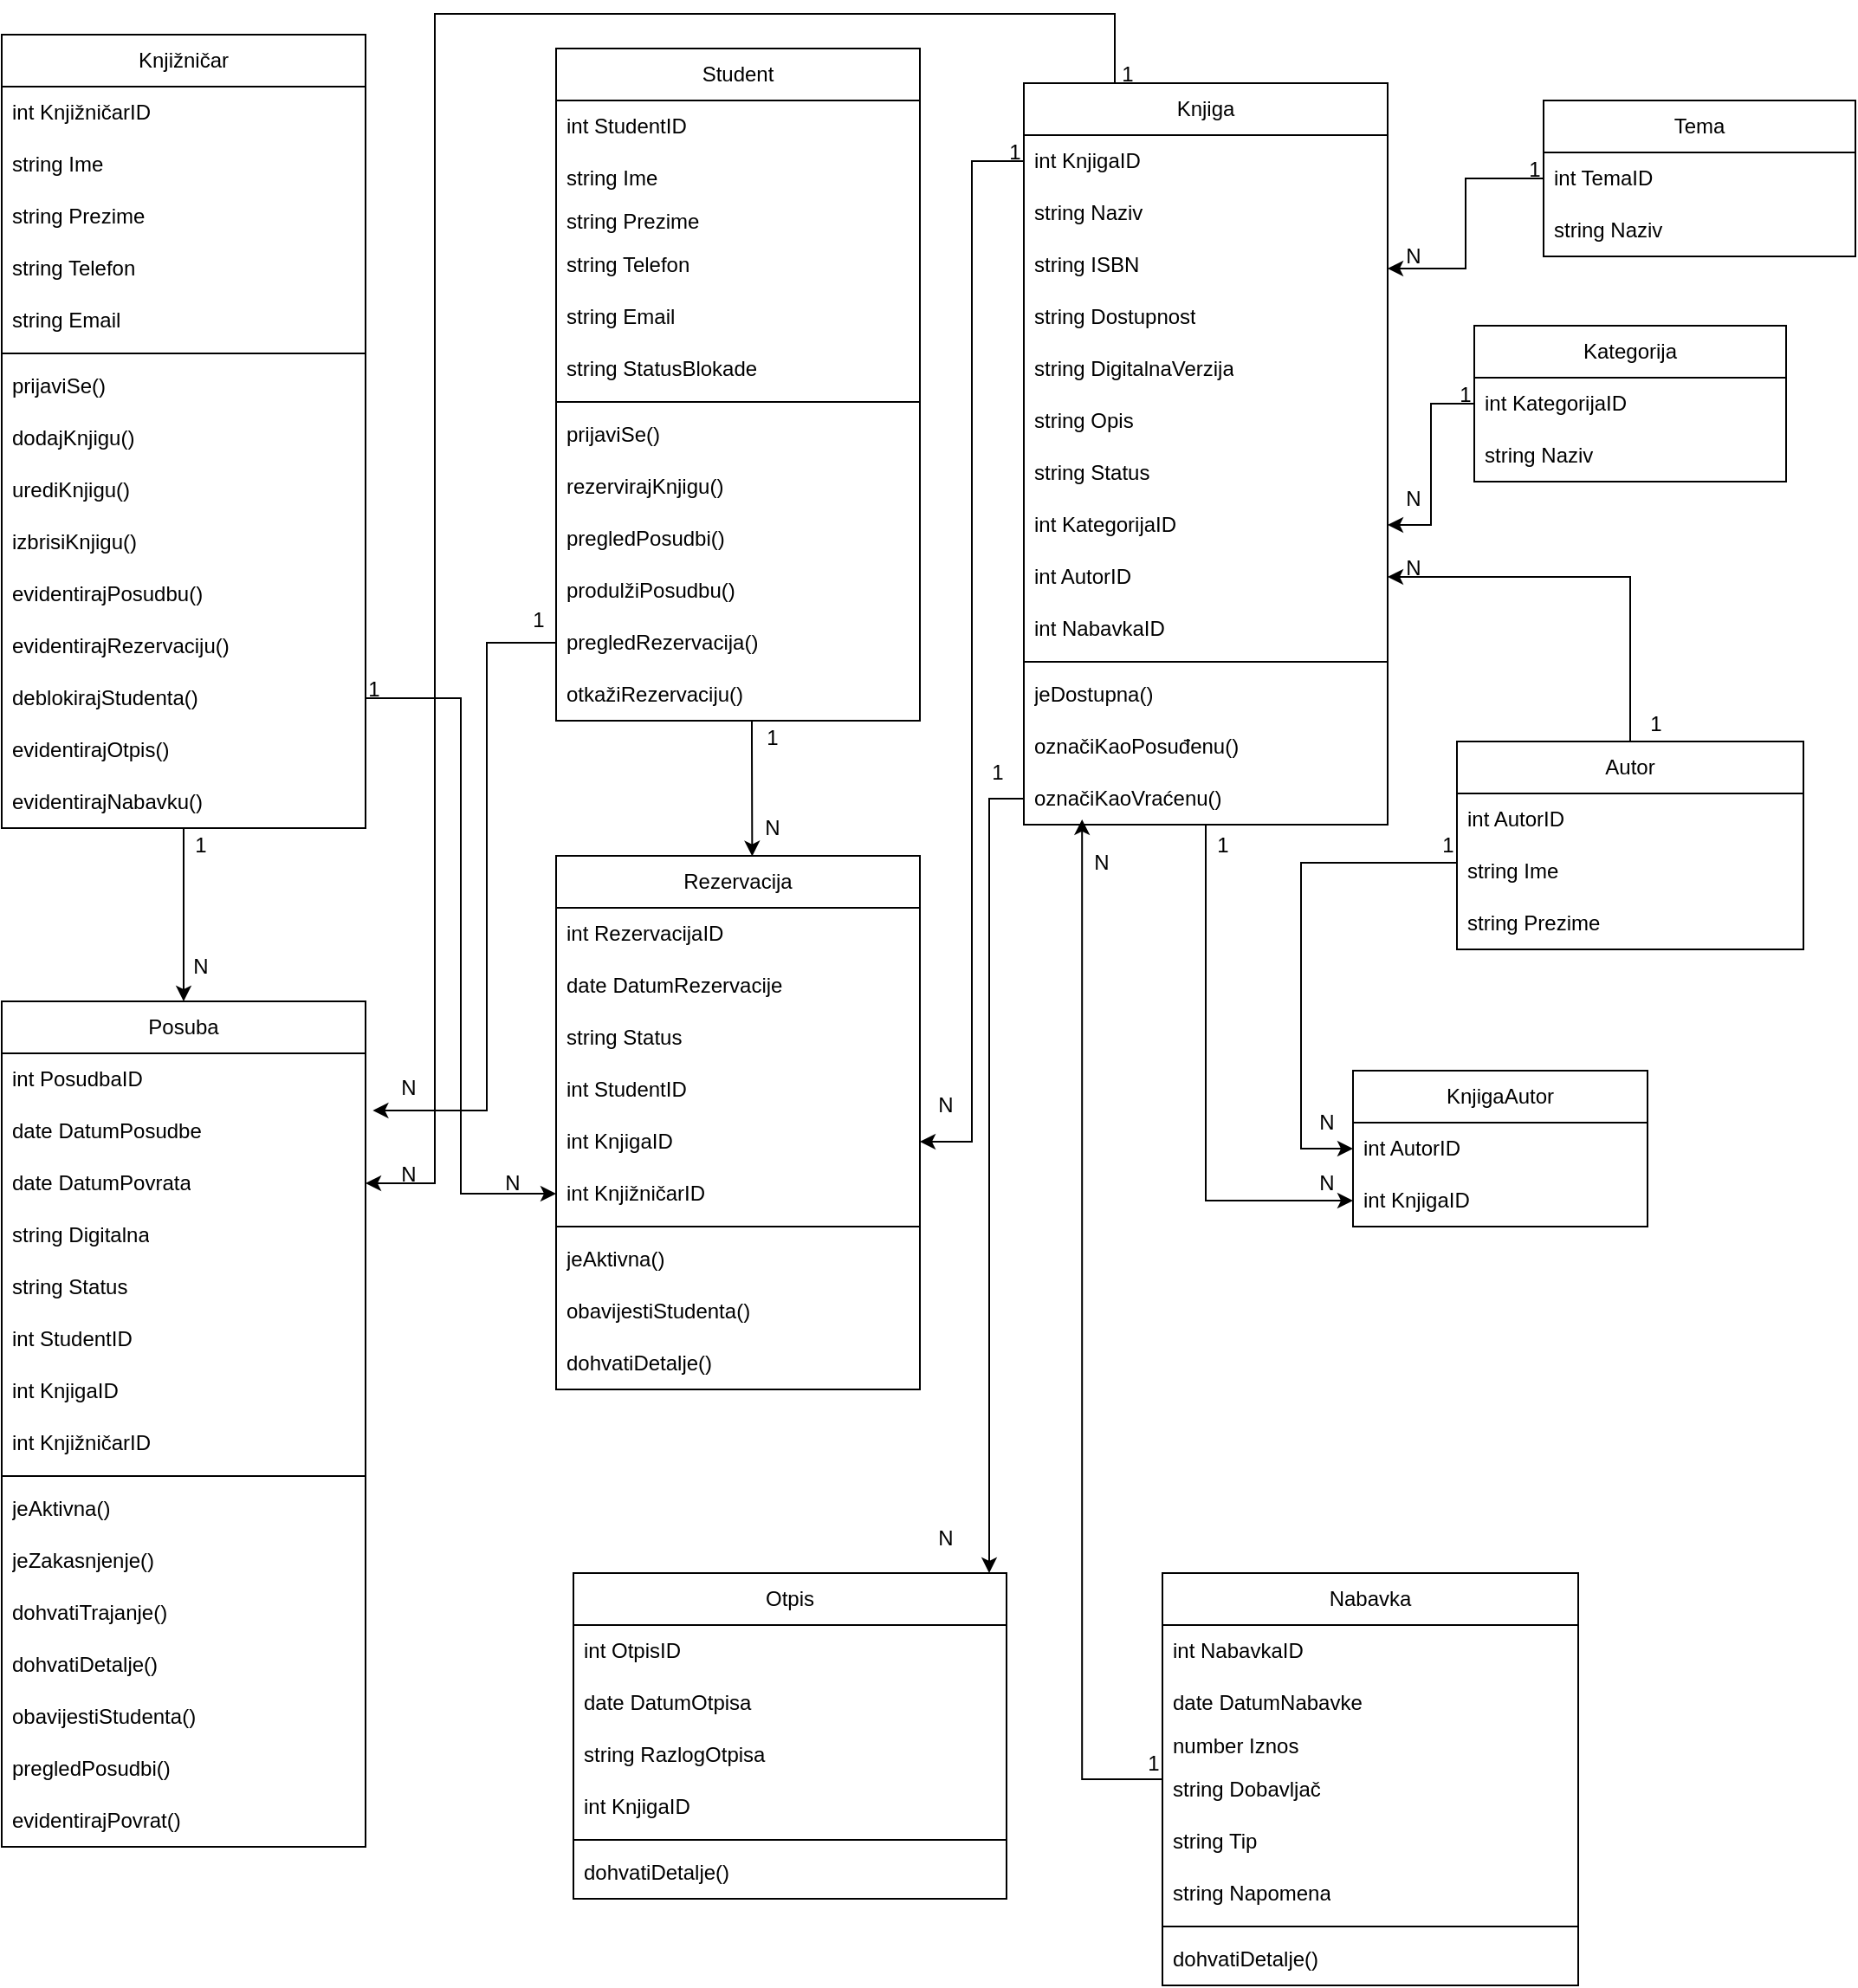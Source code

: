 <mxfile version="27.1.6">
  <diagram id="C5RBs43oDa-KdzZeNtuy" name="Page-1">
    <mxGraphModel dx="837" dy="1336" grid="1" gridSize="10" guides="1" tooltips="1" connect="1" arrows="1" fold="1" page="1" pageScale="1" pageWidth="1169" pageHeight="827" background="#ffffff" math="0" shadow="0">
      <root>
        <mxCell id="WIyWlLk6GJQsqaUBKTNV-0" />
        <mxCell id="WIyWlLk6GJQsqaUBKTNV-1" parent="WIyWlLk6GJQsqaUBKTNV-0" />
        <mxCell id="JrVqD8_4iXmEu2Tj7kiI-0" value="Student" style="swimlane;fontStyle=0;childLayout=stackLayout;horizontal=1;startSize=30;horizontalStack=0;resizeParent=1;resizeParentMax=0;resizeLast=0;collapsible=1;marginBottom=0;whiteSpace=wrap;html=1;" parent="WIyWlLk6GJQsqaUBKTNV-1" vertex="1">
          <mxGeometry x="400" y="10" width="210" height="388" as="geometry" />
        </mxCell>
        <mxCell id="JrVqD8_4iXmEu2Tj7kiI-1" value="int StudentID&amp;nbsp;" style="text;strokeColor=none;fillColor=none;align=left;verticalAlign=middle;spacingLeft=4;spacingRight=4;overflow=hidden;points=[[0,0.5],[1,0.5]];portConstraint=eastwest;rotatable=0;whiteSpace=wrap;html=1;" parent="JrVqD8_4iXmEu2Tj7kiI-0" vertex="1">
          <mxGeometry y="30" width="210" height="30" as="geometry" />
        </mxCell>
        <mxCell id="JrVqD8_4iXmEu2Tj7kiI-2" value="string Ime" style="text;strokeColor=none;fillColor=none;align=left;verticalAlign=middle;spacingLeft=4;spacingRight=4;overflow=hidden;points=[[0,0.5],[1,0.5]];portConstraint=eastwest;rotatable=0;whiteSpace=wrap;html=1;" parent="JrVqD8_4iXmEu2Tj7kiI-0" vertex="1">
          <mxGeometry y="60" width="210" height="30" as="geometry" />
        </mxCell>
        <mxCell id="JrVqD8_4iXmEu2Tj7kiI-3" value="string Prezime" style="text;strokeColor=none;fillColor=none;align=left;verticalAlign=middle;spacingLeft=4;spacingRight=4;overflow=hidden;points=[[0,0.5],[1,0.5]];portConstraint=eastwest;rotatable=0;whiteSpace=wrap;html=1;" parent="JrVqD8_4iXmEu2Tj7kiI-0" vertex="1">
          <mxGeometry y="90" width="210" height="20" as="geometry" />
        </mxCell>
        <mxCell id="9InwrJi6JerVY7e5sxzL-1" value="string Telefon" style="text;strokeColor=none;fillColor=none;align=left;verticalAlign=middle;spacingLeft=4;spacingRight=4;overflow=hidden;points=[[0,0.5],[1,0.5]];portConstraint=eastwest;rotatable=0;whiteSpace=wrap;html=1;" vertex="1" parent="JrVqD8_4iXmEu2Tj7kiI-0">
          <mxGeometry y="110" width="210" height="30" as="geometry" />
        </mxCell>
        <mxCell id="JrVqD8_4iXmEu2Tj7kiI-4" value="string Email&amp;nbsp;" style="text;strokeColor=none;fillColor=none;align=left;verticalAlign=middle;spacingLeft=4;spacingRight=4;overflow=hidden;points=[[0,0.5],[1,0.5]];portConstraint=eastwest;rotatable=0;whiteSpace=wrap;html=1;" parent="JrVqD8_4iXmEu2Tj7kiI-0" vertex="1">
          <mxGeometry y="140" width="210" height="30" as="geometry" />
        </mxCell>
        <mxCell id="JrVqD8_4iXmEu2Tj7kiI-6" value="string StatusBlokade" style="text;strokeColor=none;fillColor=none;align=left;verticalAlign=middle;spacingLeft=4;spacingRight=4;overflow=hidden;points=[[0,0.5],[1,0.5]];portConstraint=eastwest;rotatable=0;whiteSpace=wrap;html=1;" parent="JrVqD8_4iXmEu2Tj7kiI-0" vertex="1">
          <mxGeometry y="170" width="210" height="30" as="geometry" />
        </mxCell>
        <mxCell id="8LqMRh5Xvni50Mecn4Er-12" value="" style="line;strokeWidth=1;fillColor=none;align=left;verticalAlign=middle;spacingTop=-1;spacingLeft=3;spacingRight=3;rotatable=0;labelPosition=right;points=[];portConstraint=eastwest;strokeColor=inherit;" parent="JrVqD8_4iXmEu2Tj7kiI-0" vertex="1">
          <mxGeometry y="200" width="210" height="8" as="geometry" />
        </mxCell>
        <mxCell id="8LqMRh5Xvni50Mecn4Er-11" value="prijaviSe()" style="text;strokeColor=none;fillColor=none;align=left;verticalAlign=middle;spacingLeft=4;spacingRight=4;overflow=hidden;points=[[0,0.5],[1,0.5]];portConstraint=eastwest;rotatable=0;whiteSpace=wrap;html=1;" parent="JrVqD8_4iXmEu2Tj7kiI-0" vertex="1">
          <mxGeometry y="208" width="210" height="30" as="geometry" />
        </mxCell>
        <mxCell id="8LqMRh5Xvni50Mecn4Er-15" value="rezervirajKnjigu()" style="text;strokeColor=none;fillColor=none;align=left;verticalAlign=middle;spacingLeft=4;spacingRight=4;overflow=hidden;points=[[0,0.5],[1,0.5]];portConstraint=eastwest;rotatable=0;whiteSpace=wrap;html=1;" parent="JrVqD8_4iXmEu2Tj7kiI-0" vertex="1">
          <mxGeometry y="238" width="210" height="30" as="geometry" />
        </mxCell>
        <mxCell id="8LqMRh5Xvni50Mecn4Er-19" value="pregledPosudbi()" style="text;strokeColor=none;fillColor=none;align=left;verticalAlign=middle;spacingLeft=4;spacingRight=4;overflow=hidden;points=[[0,0.5],[1,0.5]];portConstraint=eastwest;rotatable=0;whiteSpace=wrap;html=1;" parent="JrVqD8_4iXmEu2Tj7kiI-0" vertex="1">
          <mxGeometry y="268" width="210" height="30" as="geometry" />
        </mxCell>
        <mxCell id="8LqMRh5Xvni50Mecn4Er-34" value="produlžiPosudbu()" style="text;strokeColor=none;fillColor=none;align=left;verticalAlign=middle;spacingLeft=4;spacingRight=4;overflow=hidden;points=[[0,0.5],[1,0.5]];portConstraint=eastwest;rotatable=0;whiteSpace=wrap;html=1;" parent="JrVqD8_4iXmEu2Tj7kiI-0" vertex="1">
          <mxGeometry y="298" width="210" height="30" as="geometry" />
        </mxCell>
        <mxCell id="8LqMRh5Xvni50Mecn4Er-20" value="pregledRezervacija()" style="text;strokeColor=none;fillColor=none;align=left;verticalAlign=middle;spacingLeft=4;spacingRight=4;overflow=hidden;points=[[0,0.5],[1,0.5]];portConstraint=eastwest;rotatable=0;whiteSpace=wrap;html=1;" parent="JrVqD8_4iXmEu2Tj7kiI-0" vertex="1">
          <mxGeometry y="328" width="210" height="30" as="geometry" />
        </mxCell>
        <mxCell id="8LqMRh5Xvni50Mecn4Er-16" value="otkažiRezervaciju()" style="text;strokeColor=none;fillColor=none;align=left;verticalAlign=middle;spacingLeft=4;spacingRight=4;overflow=hidden;points=[[0,0.5],[1,0.5]];portConstraint=eastwest;rotatable=0;whiteSpace=wrap;html=1;" parent="JrVqD8_4iXmEu2Tj7kiI-0" vertex="1">
          <mxGeometry y="358" width="210" height="30" as="geometry" />
        </mxCell>
        <mxCell id="JrVqD8_4iXmEu2Tj7kiI-7" value="Knjižničar" style="swimlane;fontStyle=0;childLayout=stackLayout;horizontal=1;startSize=30;horizontalStack=0;resizeParent=1;resizeParentMax=0;resizeLast=0;collapsible=1;marginBottom=0;whiteSpace=wrap;html=1;" parent="WIyWlLk6GJQsqaUBKTNV-1" vertex="1">
          <mxGeometry x="80" y="2" width="210" height="458" as="geometry" />
        </mxCell>
        <mxCell id="JrVqD8_4iXmEu2Tj7kiI-8" value="int KnjižničarID&amp;nbsp;" style="text;strokeColor=none;fillColor=none;align=left;verticalAlign=middle;spacingLeft=4;spacingRight=4;overflow=hidden;points=[[0,0.5],[1,0.5]];portConstraint=eastwest;rotatable=0;whiteSpace=wrap;html=1;" parent="JrVqD8_4iXmEu2Tj7kiI-7" vertex="1">
          <mxGeometry y="30" width="210" height="30" as="geometry" />
        </mxCell>
        <mxCell id="JrVqD8_4iXmEu2Tj7kiI-9" value="string Ime" style="text;strokeColor=none;fillColor=none;align=left;verticalAlign=middle;spacingLeft=4;spacingRight=4;overflow=hidden;points=[[0,0.5],[1,0.5]];portConstraint=eastwest;rotatable=0;whiteSpace=wrap;html=1;" parent="JrVqD8_4iXmEu2Tj7kiI-7" vertex="1">
          <mxGeometry y="60" width="210" height="30" as="geometry" />
        </mxCell>
        <mxCell id="JrVqD8_4iXmEu2Tj7kiI-10" value="string Prezime" style="text;strokeColor=none;fillColor=none;align=left;verticalAlign=middle;spacingLeft=4;spacingRight=4;overflow=hidden;points=[[0,0.5],[1,0.5]];portConstraint=eastwest;rotatable=0;whiteSpace=wrap;html=1;" parent="JrVqD8_4iXmEu2Tj7kiI-7" vertex="1">
          <mxGeometry y="90" width="210" height="30" as="geometry" />
        </mxCell>
        <mxCell id="9InwrJi6JerVY7e5sxzL-0" value="string Telefon" style="text;strokeColor=none;fillColor=none;align=left;verticalAlign=middle;spacingLeft=4;spacingRight=4;overflow=hidden;points=[[0,0.5],[1,0.5]];portConstraint=eastwest;rotatable=0;whiteSpace=wrap;html=1;" vertex="1" parent="JrVqD8_4iXmEu2Tj7kiI-7">
          <mxGeometry y="120" width="210" height="30" as="geometry" />
        </mxCell>
        <mxCell id="JrVqD8_4iXmEu2Tj7kiI-12" value="string Email&amp;nbsp;" style="text;strokeColor=none;fillColor=none;align=left;verticalAlign=middle;spacingLeft=4;spacingRight=4;overflow=hidden;points=[[0,0.5],[1,0.5]];portConstraint=eastwest;rotatable=0;whiteSpace=wrap;html=1;" parent="JrVqD8_4iXmEu2Tj7kiI-7" vertex="1">
          <mxGeometry y="150" width="210" height="30" as="geometry" />
        </mxCell>
        <mxCell id="8LqMRh5Xvni50Mecn4Er-2" value="" style="line;strokeWidth=1;fillColor=none;align=left;verticalAlign=middle;spacingTop=-1;spacingLeft=3;spacingRight=3;rotatable=0;labelPosition=right;points=[];portConstraint=eastwest;strokeColor=inherit;" parent="JrVqD8_4iXmEu2Tj7kiI-7" vertex="1">
          <mxGeometry y="180" width="210" height="8" as="geometry" />
        </mxCell>
        <mxCell id="8LqMRh5Xvni50Mecn4Er-14" value="prijaviSe()" style="text;strokeColor=none;fillColor=none;align=left;verticalAlign=middle;spacingLeft=4;spacingRight=4;overflow=hidden;points=[[0,0.5],[1,0.5]];portConstraint=eastwest;rotatable=0;whiteSpace=wrap;html=1;" parent="JrVqD8_4iXmEu2Tj7kiI-7" vertex="1">
          <mxGeometry y="188" width="210" height="30" as="geometry" />
        </mxCell>
        <mxCell id="8LqMRh5Xvni50Mecn4Er-1" value="&lt;div&gt;dodajKnjigu()&lt;/div&gt;" style="text;strokeColor=none;fillColor=none;align=left;verticalAlign=middle;spacingLeft=4;spacingRight=4;overflow=hidden;points=[[0,0.5],[1,0.5]];portConstraint=eastwest;rotatable=0;whiteSpace=wrap;html=1;" parent="JrVqD8_4iXmEu2Tj7kiI-7" vertex="1">
          <mxGeometry y="218" width="210" height="30" as="geometry" />
        </mxCell>
        <mxCell id="8LqMRh5Xvni50Mecn4Er-4" value="urediKnjigu()" style="text;strokeColor=none;fillColor=none;align=left;verticalAlign=middle;spacingLeft=4;spacingRight=4;overflow=hidden;points=[[0,0.5],[1,0.5]];portConstraint=eastwest;rotatable=0;whiteSpace=wrap;html=1;" parent="JrVqD8_4iXmEu2Tj7kiI-7" vertex="1">
          <mxGeometry y="248" width="210" height="30" as="geometry" />
        </mxCell>
        <mxCell id="8LqMRh5Xvni50Mecn4Er-3" value="izbrisiKnjigu()" style="text;strokeColor=none;fillColor=none;align=left;verticalAlign=middle;spacingLeft=4;spacingRight=4;overflow=hidden;points=[[0,0.5],[1,0.5]];portConstraint=eastwest;rotatable=0;whiteSpace=wrap;html=1;" parent="JrVqD8_4iXmEu2Tj7kiI-7" vertex="1">
          <mxGeometry y="278" width="210" height="30" as="geometry" />
        </mxCell>
        <mxCell id="8LqMRh5Xvni50Mecn4Er-7" value="evidentirajPosudbu()" style="text;strokeColor=none;fillColor=none;align=left;verticalAlign=middle;spacingLeft=4;spacingRight=4;overflow=hidden;points=[[0,0.5],[1,0.5]];portConstraint=eastwest;rotatable=0;whiteSpace=wrap;html=1;" parent="JrVqD8_4iXmEu2Tj7kiI-7" vertex="1">
          <mxGeometry y="308" width="210" height="30" as="geometry" />
        </mxCell>
        <mxCell id="8LqMRh5Xvni50Mecn4Er-13" value="evidentirajRezervaciju()" style="text;strokeColor=none;fillColor=none;align=left;verticalAlign=middle;spacingLeft=4;spacingRight=4;overflow=hidden;points=[[0,0.5],[1,0.5]];portConstraint=eastwest;rotatable=0;whiteSpace=wrap;html=1;" parent="JrVqD8_4iXmEu2Tj7kiI-7" vertex="1">
          <mxGeometry y="338" width="210" height="30" as="geometry" />
        </mxCell>
        <mxCell id="8LqMRh5Xvni50Mecn4Er-9" value="deblokirajStudenta()" style="text;strokeColor=none;fillColor=none;align=left;verticalAlign=middle;spacingLeft=4;spacingRight=4;overflow=hidden;points=[[0,0.5],[1,0.5]];portConstraint=eastwest;rotatable=0;whiteSpace=wrap;html=1;" parent="JrVqD8_4iXmEu2Tj7kiI-7" vertex="1">
          <mxGeometry y="368" width="210" height="30" as="geometry" />
        </mxCell>
        <mxCell id="8LqMRh5Xvni50Mecn4Er-43" value="evidentirajOtpis()" style="text;strokeColor=none;fillColor=none;align=left;verticalAlign=middle;spacingLeft=4;spacingRight=4;overflow=hidden;points=[[0,0.5],[1,0.5]];portConstraint=eastwest;rotatable=0;whiteSpace=wrap;html=1;" parent="JrVqD8_4iXmEu2Tj7kiI-7" vertex="1">
          <mxGeometry y="398" width="210" height="30" as="geometry" />
        </mxCell>
        <mxCell id="8LqMRh5Xvni50Mecn4Er-10" value="evidentirajNabavku()" style="text;strokeColor=none;fillColor=none;align=left;verticalAlign=middle;spacingLeft=4;spacingRight=4;overflow=hidden;points=[[0,0.5],[1,0.5]];portConstraint=eastwest;rotatable=0;whiteSpace=wrap;html=1;" parent="JrVqD8_4iXmEu2Tj7kiI-7" vertex="1">
          <mxGeometry y="428" width="210" height="30" as="geometry" />
        </mxCell>
        <mxCell id="JrVqD8_4iXmEu2Tj7kiI-61" style="edgeStyle=orthogonalEdgeStyle;rounded=0;orthogonalLoop=1;jettySize=auto;html=1;entryX=0;entryY=0.5;entryDx=0;entryDy=0;" parent="WIyWlLk6GJQsqaUBKTNV-1" source="JrVqD8_4iXmEu2Tj7kiI-14" target="JrVqD8_4iXmEu2Tj7kiI-59" edge="1">
          <mxGeometry relative="1" as="geometry" />
        </mxCell>
        <mxCell id="8LqMRh5Xvni50Mecn4Er-61" style="edgeStyle=orthogonalEdgeStyle;rounded=0;orthogonalLoop=1;jettySize=auto;html=1;exitX=0.25;exitY=0;exitDx=0;exitDy=0;entryX=1;entryY=0.5;entryDx=0;entryDy=0;" parent="WIyWlLk6GJQsqaUBKTNV-1" source="JrVqD8_4iXmEu2Tj7kiI-14" target="JrVqD8_4iXmEu2Tj7kiI-28" edge="1">
          <mxGeometry relative="1" as="geometry">
            <Array as="points">
              <mxPoint x="723" y="-10" />
              <mxPoint x="330" y="-10" />
              <mxPoint x="330" y="665" />
            </Array>
          </mxGeometry>
        </mxCell>
        <mxCell id="JrVqD8_4iXmEu2Tj7kiI-14" value="Knjiga" style="swimlane;fontStyle=0;childLayout=stackLayout;horizontal=1;startSize=30;horizontalStack=0;resizeParent=1;resizeParentMax=0;resizeLast=0;collapsible=1;marginBottom=0;whiteSpace=wrap;html=1;" parent="WIyWlLk6GJQsqaUBKTNV-1" vertex="1">
          <mxGeometry x="670" y="30" width="210" height="428" as="geometry" />
        </mxCell>
        <mxCell id="JrVqD8_4iXmEu2Tj7kiI-15" value="int KnjigaID" style="text;strokeColor=none;fillColor=none;align=left;verticalAlign=middle;spacingLeft=4;spacingRight=4;overflow=hidden;points=[[0,0.5],[1,0.5]];portConstraint=eastwest;rotatable=0;whiteSpace=wrap;html=1;" parent="JrVqD8_4iXmEu2Tj7kiI-14" vertex="1">
          <mxGeometry y="30" width="210" height="30" as="geometry" />
        </mxCell>
        <mxCell id="JrVqD8_4iXmEu2Tj7kiI-16" value="string Naziv" style="text;strokeColor=none;fillColor=none;align=left;verticalAlign=middle;spacingLeft=4;spacingRight=4;overflow=hidden;points=[[0,0.5],[1,0.5]];portConstraint=eastwest;rotatable=0;whiteSpace=wrap;html=1;" parent="JrVqD8_4iXmEu2Tj7kiI-14" vertex="1">
          <mxGeometry y="60" width="210" height="30" as="geometry" />
        </mxCell>
        <mxCell id="JrVqD8_4iXmEu2Tj7kiI-17" value="string ISBN" style="text;strokeColor=none;fillColor=none;align=left;verticalAlign=middle;spacingLeft=4;spacingRight=4;overflow=hidden;points=[[0,0.5],[1,0.5]];portConstraint=eastwest;rotatable=0;whiteSpace=wrap;html=1;" parent="JrVqD8_4iXmEu2Tj7kiI-14" vertex="1">
          <mxGeometry y="90" width="210" height="30" as="geometry" />
        </mxCell>
        <mxCell id="JrVqD8_4iXmEu2Tj7kiI-11" value="string Dostupnost" style="text;strokeColor=none;fillColor=none;align=left;verticalAlign=middle;spacingLeft=4;spacingRight=4;overflow=hidden;points=[[0,0.5],[1,0.5]];portConstraint=eastwest;rotatable=0;whiteSpace=wrap;html=1;" parent="JrVqD8_4iXmEu2Tj7kiI-14" vertex="1">
          <mxGeometry y="120" width="210" height="30" as="geometry" />
        </mxCell>
        <mxCell id="JrVqD8_4iXmEu2Tj7kiI-18" value="string DigitalnaVerzija" style="text;strokeColor=none;fillColor=none;align=left;verticalAlign=middle;spacingLeft=4;spacingRight=4;overflow=hidden;points=[[0,0.5],[1,0.5]];portConstraint=eastwest;rotatable=0;whiteSpace=wrap;html=1;" parent="JrVqD8_4iXmEu2Tj7kiI-14" vertex="1">
          <mxGeometry y="150" width="210" height="30" as="geometry" />
        </mxCell>
        <mxCell id="JrVqD8_4iXmEu2Tj7kiI-45" value="string Opis" style="text;strokeColor=none;fillColor=none;align=left;verticalAlign=middle;spacingLeft=4;spacingRight=4;overflow=hidden;points=[[0,0.5],[1,0.5]];portConstraint=eastwest;rotatable=0;whiteSpace=wrap;html=1;" parent="JrVqD8_4iXmEu2Tj7kiI-14" vertex="1">
          <mxGeometry y="180" width="210" height="30" as="geometry" />
        </mxCell>
        <mxCell id="JrVqD8_4iXmEu2Tj7kiI-20" value="string Status" style="text;strokeColor=none;fillColor=none;align=left;verticalAlign=middle;spacingLeft=4;spacingRight=4;overflow=hidden;points=[[0,0.5],[1,0.5]];portConstraint=eastwest;rotatable=0;whiteSpace=wrap;html=1;" parent="JrVqD8_4iXmEu2Tj7kiI-14" vertex="1">
          <mxGeometry y="210" width="210" height="30" as="geometry" />
        </mxCell>
        <mxCell id="JrVqD8_4iXmEu2Tj7kiI-29" value="int KategorijaID" style="text;strokeColor=none;fillColor=none;align=left;verticalAlign=middle;spacingLeft=4;spacingRight=4;overflow=hidden;points=[[0,0.5],[1,0.5]];portConstraint=eastwest;rotatable=0;whiteSpace=wrap;html=1;" parent="JrVqD8_4iXmEu2Tj7kiI-14" vertex="1">
          <mxGeometry y="240" width="210" height="30" as="geometry" />
        </mxCell>
        <mxCell id="JrVqD8_4iXmEu2Tj7kiI-44" value="int AutorID&amp;nbsp;" style="text;strokeColor=none;fillColor=none;align=left;verticalAlign=middle;spacingLeft=4;spacingRight=4;overflow=hidden;points=[[0,0.5],[1,0.5]];portConstraint=eastwest;rotatable=0;whiteSpace=wrap;html=1;" parent="JrVqD8_4iXmEu2Tj7kiI-14" vertex="1">
          <mxGeometry y="270" width="210" height="30" as="geometry" />
        </mxCell>
        <mxCell id="JrVqD8_4iXmEu2Tj7kiI-108" value="int NabavkaID" style="text;strokeColor=none;fillColor=none;align=left;verticalAlign=middle;spacingLeft=4;spacingRight=4;overflow=hidden;points=[[0,0.5],[1,0.5]];portConstraint=eastwest;rotatable=0;whiteSpace=wrap;html=1;" parent="JrVqD8_4iXmEu2Tj7kiI-14" vertex="1">
          <mxGeometry y="300" width="210" height="30" as="geometry" />
        </mxCell>
        <mxCell id="8LqMRh5Xvni50Mecn4Er-21" value="" style="line;strokeWidth=1;fillColor=none;align=left;verticalAlign=middle;spacingTop=-1;spacingLeft=3;spacingRight=3;rotatable=0;labelPosition=right;points=[];portConstraint=eastwest;strokeColor=inherit;" parent="JrVqD8_4iXmEu2Tj7kiI-14" vertex="1">
          <mxGeometry y="330" width="210" height="8" as="geometry" />
        </mxCell>
        <mxCell id="8LqMRh5Xvni50Mecn4Er-22" value="jeDostupna()" style="text;strokeColor=none;fillColor=none;align=left;verticalAlign=middle;spacingLeft=4;spacingRight=4;overflow=hidden;points=[[0,0.5],[1,0.5]];portConstraint=eastwest;rotatable=0;whiteSpace=wrap;html=1;" parent="JrVqD8_4iXmEu2Tj7kiI-14" vertex="1">
          <mxGeometry y="338" width="210" height="30" as="geometry" />
        </mxCell>
        <mxCell id="8LqMRh5Xvni50Mecn4Er-23" value="označiKaoPosuđenu()" style="text;strokeColor=none;fillColor=none;align=left;verticalAlign=middle;spacingLeft=4;spacingRight=4;overflow=hidden;points=[[0,0.5],[1,0.5]];portConstraint=eastwest;rotatable=0;whiteSpace=wrap;html=1;" parent="JrVqD8_4iXmEu2Tj7kiI-14" vertex="1">
          <mxGeometry y="368" width="210" height="30" as="geometry" />
        </mxCell>
        <mxCell id="8LqMRh5Xvni50Mecn4Er-24" value="označiKaoVraćenu()" style="text;strokeColor=none;fillColor=none;align=left;verticalAlign=middle;spacingLeft=4;spacingRight=4;overflow=hidden;points=[[0,0.5],[1,0.5]];portConstraint=eastwest;rotatable=0;whiteSpace=wrap;html=1;" parent="JrVqD8_4iXmEu2Tj7kiI-14" vertex="1">
          <mxGeometry y="398" width="210" height="30" as="geometry" />
        </mxCell>
        <mxCell id="JrVqD8_4iXmEu2Tj7kiI-21" value="Kategorija" style="swimlane;fontStyle=0;childLayout=stackLayout;horizontal=1;startSize=30;horizontalStack=0;resizeParent=1;resizeParentMax=0;resizeLast=0;collapsible=1;marginBottom=0;whiteSpace=wrap;html=1;" parent="WIyWlLk6GJQsqaUBKTNV-1" vertex="1">
          <mxGeometry x="930" y="170" width="180" height="90" as="geometry" />
        </mxCell>
        <mxCell id="JrVqD8_4iXmEu2Tj7kiI-22" value="int KategorijaID" style="text;strokeColor=none;fillColor=none;align=left;verticalAlign=middle;spacingLeft=4;spacingRight=4;overflow=hidden;points=[[0,0.5],[1,0.5]];portConstraint=eastwest;rotatable=0;whiteSpace=wrap;html=1;" parent="JrVqD8_4iXmEu2Tj7kiI-21" vertex="1">
          <mxGeometry y="30" width="180" height="30" as="geometry" />
        </mxCell>
        <mxCell id="JrVqD8_4iXmEu2Tj7kiI-23" value="string Naziv" style="text;strokeColor=none;fillColor=none;align=left;verticalAlign=middle;spacingLeft=4;spacingRight=4;overflow=hidden;points=[[0,0.5],[1,0.5]];portConstraint=eastwest;rotatable=0;whiteSpace=wrap;html=1;" parent="JrVqD8_4iXmEu2Tj7kiI-21" vertex="1">
          <mxGeometry y="60" width="180" height="30" as="geometry" />
        </mxCell>
        <mxCell id="JrVqD8_4iXmEu2Tj7kiI-25" value="Posuba" style="swimlane;fontStyle=0;childLayout=stackLayout;horizontal=1;startSize=30;horizontalStack=0;resizeParent=1;resizeParentMax=0;resizeLast=0;collapsible=1;marginBottom=0;whiteSpace=wrap;html=1;" parent="WIyWlLk6GJQsqaUBKTNV-1" vertex="1">
          <mxGeometry x="80" y="560" width="210" height="488" as="geometry" />
        </mxCell>
        <mxCell id="JrVqD8_4iXmEu2Tj7kiI-26" value="int PosudbaID" style="text;strokeColor=none;fillColor=none;align=left;verticalAlign=middle;spacingLeft=4;spacingRight=4;overflow=hidden;points=[[0,0.5],[1,0.5]];portConstraint=eastwest;rotatable=0;whiteSpace=wrap;html=1;" parent="JrVqD8_4iXmEu2Tj7kiI-25" vertex="1">
          <mxGeometry y="30" width="210" height="30" as="geometry" />
        </mxCell>
        <mxCell id="JrVqD8_4iXmEu2Tj7kiI-27" value="date DatumPosudbe" style="text;strokeColor=none;fillColor=none;align=left;verticalAlign=middle;spacingLeft=4;spacingRight=4;overflow=hidden;points=[[0,0.5],[1,0.5]];portConstraint=eastwest;rotatable=0;whiteSpace=wrap;html=1;" parent="JrVqD8_4iXmEu2Tj7kiI-25" vertex="1">
          <mxGeometry y="60" width="210" height="30" as="geometry" />
        </mxCell>
        <mxCell id="JrVqD8_4iXmEu2Tj7kiI-28" value="date DatumPovrata" style="text;strokeColor=none;fillColor=none;align=left;verticalAlign=middle;spacingLeft=4;spacingRight=4;overflow=hidden;points=[[0,0.5],[1,0.5]];portConstraint=eastwest;rotatable=0;whiteSpace=wrap;html=1;" parent="JrVqD8_4iXmEu2Tj7kiI-25" vertex="1">
          <mxGeometry y="90" width="210" height="30" as="geometry" />
        </mxCell>
        <mxCell id="JrVqD8_4iXmEu2Tj7kiI-30" value="string Digitalna" style="text;strokeColor=none;fillColor=none;align=left;verticalAlign=middle;spacingLeft=4;spacingRight=4;overflow=hidden;points=[[0,0.5],[1,0.5]];portConstraint=eastwest;rotatable=0;whiteSpace=wrap;html=1;" parent="JrVqD8_4iXmEu2Tj7kiI-25" vertex="1">
          <mxGeometry y="120" width="210" height="30" as="geometry" />
        </mxCell>
        <mxCell id="JrVqD8_4iXmEu2Tj7kiI-31" value="string Status" style="text;strokeColor=none;fillColor=none;align=left;verticalAlign=middle;spacingLeft=4;spacingRight=4;overflow=hidden;points=[[0,0.5],[1,0.5]];portConstraint=eastwest;rotatable=0;whiteSpace=wrap;html=1;" parent="JrVqD8_4iXmEu2Tj7kiI-25" vertex="1">
          <mxGeometry y="150" width="210" height="30" as="geometry" />
        </mxCell>
        <mxCell id="JrVqD8_4iXmEu2Tj7kiI-36" value="int StudentID" style="text;strokeColor=none;fillColor=none;align=left;verticalAlign=middle;spacingLeft=4;spacingRight=4;overflow=hidden;points=[[0,0.5],[1,0.5]];portConstraint=eastwest;rotatable=0;whiteSpace=wrap;html=1;" parent="JrVqD8_4iXmEu2Tj7kiI-25" vertex="1">
          <mxGeometry y="180" width="210" height="30" as="geometry" />
        </mxCell>
        <mxCell id="JrVqD8_4iXmEu2Tj7kiI-37" value="int KnjigaID" style="text;strokeColor=none;fillColor=none;align=left;verticalAlign=middle;spacingLeft=4;spacingRight=4;overflow=hidden;points=[[0,0.5],[1,0.5]];portConstraint=eastwest;rotatable=0;whiteSpace=wrap;html=1;" parent="JrVqD8_4iXmEu2Tj7kiI-25" vertex="1">
          <mxGeometry y="210" width="210" height="30" as="geometry" />
        </mxCell>
        <mxCell id="JrVqD8_4iXmEu2Tj7kiI-46" value="int KnjižničarID" style="text;strokeColor=none;fillColor=none;align=left;verticalAlign=middle;spacingLeft=4;spacingRight=4;overflow=hidden;points=[[0,0.5],[1,0.5]];portConstraint=eastwest;rotatable=0;whiteSpace=wrap;html=1;" parent="JrVqD8_4iXmEu2Tj7kiI-25" vertex="1">
          <mxGeometry y="240" width="210" height="30" as="geometry" />
        </mxCell>
        <mxCell id="8LqMRh5Xvni50Mecn4Er-26" value="" style="line;strokeWidth=1;fillColor=none;align=left;verticalAlign=middle;spacingTop=-1;spacingLeft=3;spacingRight=3;rotatable=0;labelPosition=right;points=[];portConstraint=eastwest;strokeColor=inherit;" parent="JrVqD8_4iXmEu2Tj7kiI-25" vertex="1">
          <mxGeometry y="270" width="210" height="8" as="geometry" />
        </mxCell>
        <mxCell id="8LqMRh5Xvni50Mecn4Er-30" value="jeAktivna()" style="text;strokeColor=none;fillColor=none;align=left;verticalAlign=middle;spacingLeft=4;spacingRight=4;overflow=hidden;points=[[0,0.5],[1,0.5]];portConstraint=eastwest;rotatable=0;whiteSpace=wrap;html=1;" parent="JrVqD8_4iXmEu2Tj7kiI-25" vertex="1">
          <mxGeometry y="278" width="210" height="30" as="geometry" />
        </mxCell>
        <mxCell id="8LqMRh5Xvni50Mecn4Er-27" value="jeZakasnjenje()" style="text;strokeColor=none;fillColor=none;align=left;verticalAlign=middle;spacingLeft=4;spacingRight=4;overflow=hidden;points=[[0,0.5],[1,0.5]];portConstraint=eastwest;rotatable=0;whiteSpace=wrap;html=1;" parent="JrVqD8_4iXmEu2Tj7kiI-25" vertex="1">
          <mxGeometry y="308" width="210" height="30" as="geometry" />
        </mxCell>
        <mxCell id="8LqMRh5Xvni50Mecn4Er-28" value="dohvatiTrajanje()" style="text;strokeColor=none;fillColor=none;align=left;verticalAlign=middle;spacingLeft=4;spacingRight=4;overflow=hidden;points=[[0,0.5],[1,0.5]];portConstraint=eastwest;rotatable=0;whiteSpace=wrap;html=1;" parent="JrVqD8_4iXmEu2Tj7kiI-25" vertex="1">
          <mxGeometry y="338" width="210" height="30" as="geometry" />
        </mxCell>
        <mxCell id="8LqMRh5Xvni50Mecn4Er-29" value="dohvatiDetalje()" style="text;strokeColor=none;fillColor=none;align=left;verticalAlign=middle;spacingLeft=4;spacingRight=4;overflow=hidden;points=[[0,0.5],[1,0.5]];portConstraint=eastwest;rotatable=0;whiteSpace=wrap;html=1;" parent="JrVqD8_4iXmEu2Tj7kiI-25" vertex="1">
          <mxGeometry y="368" width="210" height="30" as="geometry" />
        </mxCell>
        <mxCell id="8LqMRh5Xvni50Mecn4Er-37" value="obavijestiStudenta()" style="text;strokeColor=none;fillColor=none;align=left;verticalAlign=middle;spacingLeft=4;spacingRight=4;overflow=hidden;points=[[0,0.5],[1,0.5]];portConstraint=eastwest;rotatable=0;whiteSpace=wrap;html=1;" parent="JrVqD8_4iXmEu2Tj7kiI-25" vertex="1">
          <mxGeometry y="398" width="210" height="30" as="geometry" />
        </mxCell>
        <mxCell id="8LqMRh5Xvni50Mecn4Er-36" value="pregledPosudbi()" style="text;strokeColor=none;fillColor=none;align=left;verticalAlign=middle;spacingLeft=4;spacingRight=4;overflow=hidden;points=[[0,0.5],[1,0.5]];portConstraint=eastwest;rotatable=0;whiteSpace=wrap;html=1;" parent="JrVqD8_4iXmEu2Tj7kiI-25" vertex="1">
          <mxGeometry y="428" width="210" height="30" as="geometry" />
        </mxCell>
        <mxCell id="8LqMRh5Xvni50Mecn4Er-25" value="evidentirajPovrat()" style="text;strokeColor=none;fillColor=none;align=left;verticalAlign=middle;spacingLeft=4;spacingRight=4;overflow=hidden;points=[[0,0.5],[1,0.5]];portConstraint=eastwest;rotatable=0;whiteSpace=wrap;html=1;" parent="JrVqD8_4iXmEu2Tj7kiI-25" vertex="1">
          <mxGeometry y="458" width="210" height="30" as="geometry" />
        </mxCell>
        <mxCell id="JrVqD8_4iXmEu2Tj7kiI-32" value="Rezervacija" style="swimlane;fontStyle=0;childLayout=stackLayout;horizontal=1;startSize=30;horizontalStack=0;resizeParent=1;resizeParentMax=0;resizeLast=0;collapsible=1;marginBottom=0;whiteSpace=wrap;html=1;" parent="WIyWlLk6GJQsqaUBKTNV-1" vertex="1">
          <mxGeometry x="400" y="476" width="210" height="308" as="geometry" />
        </mxCell>
        <mxCell id="JrVqD8_4iXmEu2Tj7kiI-33" value="int RezervacijaID" style="text;strokeColor=none;fillColor=none;align=left;verticalAlign=middle;spacingLeft=4;spacingRight=4;overflow=hidden;points=[[0,0.5],[1,0.5]];portConstraint=eastwest;rotatable=0;whiteSpace=wrap;html=1;" parent="JrVqD8_4iXmEu2Tj7kiI-32" vertex="1">
          <mxGeometry y="30" width="210" height="30" as="geometry" />
        </mxCell>
        <mxCell id="JrVqD8_4iXmEu2Tj7kiI-34" value="date DatumRezervacije" style="text;strokeColor=none;fillColor=none;align=left;verticalAlign=middle;spacingLeft=4;spacingRight=4;overflow=hidden;points=[[0,0.5],[1,0.5]];portConstraint=eastwest;rotatable=0;whiteSpace=wrap;html=1;" parent="JrVqD8_4iXmEu2Tj7kiI-32" vertex="1">
          <mxGeometry y="60" width="210" height="30" as="geometry" />
        </mxCell>
        <mxCell id="JrVqD8_4iXmEu2Tj7kiI-35" value="string Status" style="text;strokeColor=none;fillColor=none;align=left;verticalAlign=middle;spacingLeft=4;spacingRight=4;overflow=hidden;points=[[0,0.5],[1,0.5]];portConstraint=eastwest;rotatable=0;whiteSpace=wrap;html=1;" parent="JrVqD8_4iXmEu2Tj7kiI-32" vertex="1">
          <mxGeometry y="90" width="210" height="30" as="geometry" />
        </mxCell>
        <mxCell id="JrVqD8_4iXmEu2Tj7kiI-39" value="int StudentID" style="text;strokeColor=none;fillColor=none;align=left;verticalAlign=middle;spacingLeft=4;spacingRight=4;overflow=hidden;points=[[0,0.5],[1,0.5]];portConstraint=eastwest;rotatable=0;whiteSpace=wrap;html=1;" parent="JrVqD8_4iXmEu2Tj7kiI-32" vertex="1">
          <mxGeometry y="120" width="210" height="30" as="geometry" />
        </mxCell>
        <mxCell id="JrVqD8_4iXmEu2Tj7kiI-38" value="int KnjigaID" style="text;strokeColor=none;fillColor=none;align=left;verticalAlign=middle;spacingLeft=4;spacingRight=4;overflow=hidden;points=[[0,0.5],[1,0.5]];portConstraint=eastwest;rotatable=0;whiteSpace=wrap;html=1;" parent="JrVqD8_4iXmEu2Tj7kiI-32" vertex="1">
          <mxGeometry y="150" width="210" height="30" as="geometry" />
        </mxCell>
        <mxCell id="JrVqD8_4iXmEu2Tj7kiI-47" value="int KnjižničarID&amp;nbsp;" style="text;strokeColor=none;fillColor=none;align=left;verticalAlign=middle;spacingLeft=4;spacingRight=4;overflow=hidden;points=[[0,0.5],[1,0.5]];portConstraint=eastwest;rotatable=0;whiteSpace=wrap;html=1;" parent="JrVqD8_4iXmEu2Tj7kiI-32" vertex="1">
          <mxGeometry y="180" width="210" height="30" as="geometry" />
        </mxCell>
        <mxCell id="8LqMRh5Xvni50Mecn4Er-32" value="" style="line;strokeWidth=1;fillColor=none;align=left;verticalAlign=middle;spacingTop=-1;spacingLeft=3;spacingRight=3;rotatable=0;labelPosition=right;points=[];portConstraint=eastwest;strokeColor=inherit;" parent="JrVqD8_4iXmEu2Tj7kiI-32" vertex="1">
          <mxGeometry y="210" width="210" height="8" as="geometry" />
        </mxCell>
        <mxCell id="8LqMRh5Xvni50Mecn4Er-31" value="jeAktivna()" style="text;strokeColor=none;fillColor=none;align=left;verticalAlign=middle;spacingLeft=4;spacingRight=4;overflow=hidden;points=[[0,0.5],[1,0.5]];portConstraint=eastwest;rotatable=0;whiteSpace=wrap;html=1;" parent="JrVqD8_4iXmEu2Tj7kiI-32" vertex="1">
          <mxGeometry y="218" width="210" height="30" as="geometry" />
        </mxCell>
        <mxCell id="8LqMRh5Xvni50Mecn4Er-35" value="obavijestiStudenta()" style="text;strokeColor=none;fillColor=none;align=left;verticalAlign=middle;spacingLeft=4;spacingRight=4;overflow=hidden;points=[[0,0.5],[1,0.5]];portConstraint=eastwest;rotatable=0;whiteSpace=wrap;html=1;" parent="JrVqD8_4iXmEu2Tj7kiI-32" vertex="1">
          <mxGeometry y="248" width="210" height="30" as="geometry" />
        </mxCell>
        <mxCell id="8LqMRh5Xvni50Mecn4Er-33" value="dohvatiDetalje()" style="text;strokeColor=none;fillColor=none;align=left;verticalAlign=middle;spacingLeft=4;spacingRight=4;overflow=hidden;points=[[0,0.5],[1,0.5]];portConstraint=eastwest;rotatable=0;whiteSpace=wrap;html=1;" parent="JrVqD8_4iXmEu2Tj7kiI-32" vertex="1">
          <mxGeometry y="278" width="210" height="30" as="geometry" />
        </mxCell>
        <mxCell id="JrVqD8_4iXmEu2Tj7kiI-64" style="edgeStyle=orthogonalEdgeStyle;rounded=0;orthogonalLoop=1;jettySize=auto;html=1;entryX=1;entryY=0.5;entryDx=0;entryDy=0;" parent="WIyWlLk6GJQsqaUBKTNV-1" source="JrVqD8_4iXmEu2Tj7kiI-40" target="JrVqD8_4iXmEu2Tj7kiI-44" edge="1">
          <mxGeometry relative="1" as="geometry" />
        </mxCell>
        <mxCell id="JrVqD8_4iXmEu2Tj7kiI-40" value="Autor" style="swimlane;fontStyle=0;childLayout=stackLayout;horizontal=1;startSize=30;horizontalStack=0;resizeParent=1;resizeParentMax=0;resizeLast=0;collapsible=1;marginBottom=0;whiteSpace=wrap;html=1;" parent="WIyWlLk6GJQsqaUBKTNV-1" vertex="1">
          <mxGeometry x="920" y="410" width="200" height="120" as="geometry" />
        </mxCell>
        <mxCell id="JrVqD8_4iXmEu2Tj7kiI-43" value="int AutorID" style="text;strokeColor=none;fillColor=none;align=left;verticalAlign=middle;spacingLeft=4;spacingRight=4;overflow=hidden;points=[[0,0.5],[1,0.5]];portConstraint=eastwest;rotatable=0;whiteSpace=wrap;html=1;" parent="JrVqD8_4iXmEu2Tj7kiI-40" vertex="1">
          <mxGeometry y="30" width="200" height="30" as="geometry" />
        </mxCell>
        <mxCell id="JrVqD8_4iXmEu2Tj7kiI-41" value="string Ime" style="text;strokeColor=none;fillColor=none;align=left;verticalAlign=middle;spacingLeft=4;spacingRight=4;overflow=hidden;points=[[0,0.5],[1,0.5]];portConstraint=eastwest;rotatable=0;whiteSpace=wrap;html=1;" parent="JrVqD8_4iXmEu2Tj7kiI-40" vertex="1">
          <mxGeometry y="60" width="200" height="30" as="geometry" />
        </mxCell>
        <mxCell id="JrVqD8_4iXmEu2Tj7kiI-42" value="string Prezime" style="text;strokeColor=none;fillColor=none;align=left;verticalAlign=middle;spacingLeft=4;spacingRight=4;overflow=hidden;points=[[0,0.5],[1,0.5]];portConstraint=eastwest;rotatable=0;whiteSpace=wrap;html=1;" parent="JrVqD8_4iXmEu2Tj7kiI-40" vertex="1">
          <mxGeometry y="90" width="200" height="30" as="geometry" />
        </mxCell>
        <mxCell id="JrVqD8_4iXmEu2Tj7kiI-50" style="edgeStyle=orthogonalEdgeStyle;rounded=0;orthogonalLoop=1;jettySize=auto;html=1;exitX=0;exitY=0.5;exitDx=0;exitDy=0;" parent="WIyWlLk6GJQsqaUBKTNV-1" source="JrVqD8_4iXmEu2Tj7kiI-22" target="JrVqD8_4iXmEu2Tj7kiI-29" edge="1">
          <mxGeometry relative="1" as="geometry" />
        </mxCell>
        <mxCell id="JrVqD8_4iXmEu2Tj7kiI-57" value="KnjigaAutor" style="swimlane;fontStyle=0;childLayout=stackLayout;horizontal=1;startSize=30;horizontalStack=0;resizeParent=1;resizeParentMax=0;resizeLast=0;collapsible=1;marginBottom=0;whiteSpace=wrap;html=1;" parent="WIyWlLk6GJQsqaUBKTNV-1" vertex="1">
          <mxGeometry x="860" y="600" width="170" height="90" as="geometry" />
        </mxCell>
        <mxCell id="JrVqD8_4iXmEu2Tj7kiI-58" value="int AutorID" style="text;strokeColor=none;fillColor=none;align=left;verticalAlign=middle;spacingLeft=4;spacingRight=4;overflow=hidden;points=[[0,0.5],[1,0.5]];portConstraint=eastwest;rotatable=0;whiteSpace=wrap;html=1;" parent="JrVqD8_4iXmEu2Tj7kiI-57" vertex="1">
          <mxGeometry y="30" width="170" height="30" as="geometry" />
        </mxCell>
        <mxCell id="JrVqD8_4iXmEu2Tj7kiI-59" value="int KnjigaID" style="text;strokeColor=none;fillColor=none;align=left;verticalAlign=middle;spacingLeft=4;spacingRight=4;overflow=hidden;points=[[0,0.5],[1,0.5]];portConstraint=eastwest;rotatable=0;whiteSpace=wrap;html=1;" parent="JrVqD8_4iXmEu2Tj7kiI-57" vertex="1">
          <mxGeometry y="60" width="170" height="30" as="geometry" />
        </mxCell>
        <mxCell id="JrVqD8_4iXmEu2Tj7kiI-62" style="edgeStyle=orthogonalEdgeStyle;rounded=0;orthogonalLoop=1;jettySize=auto;html=1;exitX=0;exitY=0.5;exitDx=0;exitDy=0;entryX=0;entryY=0.5;entryDx=0;entryDy=0;" parent="WIyWlLk6GJQsqaUBKTNV-1" source="JrVqD8_4iXmEu2Tj7kiI-43" target="JrVqD8_4iXmEu2Tj7kiI-58" edge="1">
          <mxGeometry relative="1" as="geometry">
            <Array as="points">
              <mxPoint x="920" y="480" />
              <mxPoint x="830" y="480" />
              <mxPoint x="830" y="645" />
            </Array>
          </mxGeometry>
        </mxCell>
        <mxCell id="JrVqD8_4iXmEu2Tj7kiI-69" value="1" style="text;html=1;align=center;verticalAlign=middle;whiteSpace=wrap;rounded=0;" parent="WIyWlLk6GJQsqaUBKTNV-1" vertex="1">
          <mxGeometry x="700" y="10" width="60" height="30" as="geometry" />
        </mxCell>
        <mxCell id="JrVqD8_4iXmEu2Tj7kiI-70" value="1" style="text;html=1;align=center;verticalAlign=middle;whiteSpace=wrap;rounded=0;" parent="WIyWlLk6GJQsqaUBKTNV-1" vertex="1">
          <mxGeometry x="650" y="60" width="30" height="20" as="geometry" />
        </mxCell>
        <mxCell id="JrVqD8_4iXmEu2Tj7kiI-72" value="1" style="text;html=1;align=center;verticalAlign=middle;whiteSpace=wrap;rounded=0;" parent="WIyWlLk6GJQsqaUBKTNV-1" vertex="1">
          <mxGeometry x="640" y="418" width="30" height="20" as="geometry" />
        </mxCell>
        <mxCell id="JrVqD8_4iXmEu2Tj7kiI-74" value="1" style="text;html=1;align=center;verticalAlign=middle;whiteSpace=wrap;rounded=0;" parent="WIyWlLk6GJQsqaUBKTNV-1" vertex="1">
          <mxGeometry x="910" y="200" width="30" height="20" as="geometry" />
        </mxCell>
        <mxCell id="JrVqD8_4iXmEu2Tj7kiI-75" value="1" style="text;html=1;align=center;verticalAlign=middle;whiteSpace=wrap;rounded=0;" parent="WIyWlLk6GJQsqaUBKTNV-1" vertex="1">
          <mxGeometry x="1020" y="390" width="30" height="20" as="geometry" />
        </mxCell>
        <mxCell id="JrVqD8_4iXmEu2Tj7kiI-76" value="1" style="text;html=1;align=center;verticalAlign=middle;whiteSpace=wrap;rounded=0;" parent="WIyWlLk6GJQsqaUBKTNV-1" vertex="1">
          <mxGeometry x="900" y="460" width="30" height="20" as="geometry" />
        </mxCell>
        <mxCell id="JrVqD8_4iXmEu2Tj7kiI-77" value="1" style="text;html=1;align=center;verticalAlign=middle;whiteSpace=wrap;rounded=0;" parent="WIyWlLk6GJQsqaUBKTNV-1" vertex="1">
          <mxGeometry x="510" y="398" width="30" height="20" as="geometry" />
        </mxCell>
        <mxCell id="JrVqD8_4iXmEu2Tj7kiI-79" value="1" style="text;html=1;align=center;verticalAlign=middle;whiteSpace=wrap;rounded=0;" parent="WIyWlLk6GJQsqaUBKTNV-1" vertex="1">
          <mxGeometry x="180" y="460" width="30" height="20" as="geometry" />
        </mxCell>
        <mxCell id="JrVqD8_4iXmEu2Tj7kiI-81" value="1" style="text;html=1;align=center;verticalAlign=middle;whiteSpace=wrap;rounded=0;" parent="WIyWlLk6GJQsqaUBKTNV-1" vertex="1">
          <mxGeometry x="375" y="330" width="30" height="20" as="geometry" />
        </mxCell>
        <mxCell id="JrVqD8_4iXmEu2Tj7kiI-82" value="N" style="text;html=1;align=center;verticalAlign=middle;whiteSpace=wrap;rounded=0;" parent="WIyWlLk6GJQsqaUBKTNV-1" vertex="1">
          <mxGeometry x="300" y="600" width="30" height="20" as="geometry" />
        </mxCell>
        <mxCell id="JrVqD8_4iXmEu2Tj7kiI-83" value="N" style="text;html=1;align=center;verticalAlign=middle;whiteSpace=wrap;rounded=0;" parent="WIyWlLk6GJQsqaUBKTNV-1" vertex="1">
          <mxGeometry x="510" y="450" width="30" height="20" as="geometry" />
        </mxCell>
        <mxCell id="JrVqD8_4iXmEu2Tj7kiI-84" value="1" style="text;html=1;align=center;verticalAlign=middle;whiteSpace=wrap;rounded=0;" parent="WIyWlLk6GJQsqaUBKTNV-1" vertex="1">
          <mxGeometry x="280" y="370" width="30" height="20" as="geometry" />
        </mxCell>
        <mxCell id="JrVqD8_4iXmEu2Tj7kiI-85" value="N" style="text;html=1;align=center;verticalAlign=middle;whiteSpace=wrap;rounded=0;" parent="WIyWlLk6GJQsqaUBKTNV-1" vertex="1">
          <mxGeometry x="610" y="860" width="30" height="20" as="geometry" />
        </mxCell>
        <mxCell id="JrVqD8_4iXmEu2Tj7kiI-86" value="N" style="text;html=1;align=center;verticalAlign=middle;whiteSpace=wrap;rounded=0;" parent="WIyWlLk6GJQsqaUBKTNV-1" vertex="1">
          <mxGeometry x="830" y="655" width="30" height="20" as="geometry" />
        </mxCell>
        <mxCell id="JrVqD8_4iXmEu2Tj7kiI-89" value="N" style="text;html=1;align=center;verticalAlign=middle;whiteSpace=wrap;rounded=0;" parent="WIyWlLk6GJQsqaUBKTNV-1" vertex="1">
          <mxGeometry x="830" y="620" width="30" height="20" as="geometry" />
        </mxCell>
        <mxCell id="JrVqD8_4iXmEu2Tj7kiI-90" value="N" style="text;html=1;align=center;verticalAlign=middle;whiteSpace=wrap;rounded=0;" parent="WIyWlLk6GJQsqaUBKTNV-1" vertex="1">
          <mxGeometry x="880" y="260" width="30" height="20" as="geometry" />
        </mxCell>
        <mxCell id="JrVqD8_4iXmEu2Tj7kiI-91" value="N" style="text;html=1;align=center;verticalAlign=middle;whiteSpace=wrap;rounded=0;" parent="WIyWlLk6GJQsqaUBKTNV-1" vertex="1">
          <mxGeometry x="880" y="300" width="30" height="20" as="geometry" />
        </mxCell>
        <mxCell id="JrVqD8_4iXmEu2Tj7kiI-92" value="N" style="text;html=1;align=center;verticalAlign=middle;whiteSpace=wrap;rounded=0;" parent="WIyWlLk6GJQsqaUBKTNV-1" vertex="1">
          <mxGeometry x="360" y="655" width="30" height="20" as="geometry" />
        </mxCell>
        <mxCell id="JrVqD8_4iXmEu2Tj7kiI-93" value="N" style="text;html=1;align=center;verticalAlign=middle;whiteSpace=wrap;rounded=0;" parent="WIyWlLk6GJQsqaUBKTNV-1" vertex="1">
          <mxGeometry x="700" y="470" width="30" height="20" as="geometry" />
        </mxCell>
        <mxCell id="JrVqD8_4iXmEu2Tj7kiI-94" value="N" style="text;html=1;align=center;verticalAlign=middle;whiteSpace=wrap;rounded=0;" parent="WIyWlLk6GJQsqaUBKTNV-1" vertex="1">
          <mxGeometry x="180" y="530" width="30" height="20" as="geometry" />
        </mxCell>
        <mxCell id="8LqMRh5Xvni50Mecn4Er-53" style="edgeStyle=orthogonalEdgeStyle;rounded=0;orthogonalLoop=1;jettySize=auto;html=1;entryX=0.16;entryY=0.898;entryDx=0;entryDy=0;entryPerimeter=0;" parent="WIyWlLk6GJQsqaUBKTNV-1" source="JrVqD8_4iXmEu2Tj7kiI-95" target="8LqMRh5Xvni50Mecn4Er-24" edge="1">
          <mxGeometry relative="1" as="geometry">
            <mxPoint x="710" y="470" as="targetPoint" />
            <Array as="points">
              <mxPoint x="704" y="1009" />
            </Array>
          </mxGeometry>
        </mxCell>
        <mxCell id="JrVqD8_4iXmEu2Tj7kiI-95" value="Nabavka" style="swimlane;fontStyle=0;childLayout=stackLayout;horizontal=1;startSize=30;horizontalStack=0;resizeParent=1;resizeParentMax=0;resizeLast=0;collapsible=1;marginBottom=0;whiteSpace=wrap;html=1;" parent="WIyWlLk6GJQsqaUBKTNV-1" vertex="1">
          <mxGeometry x="750" y="890" width="240" height="238" as="geometry" />
        </mxCell>
        <mxCell id="JrVqD8_4iXmEu2Tj7kiI-96" value="int NabavkaID" style="text;strokeColor=none;fillColor=none;align=left;verticalAlign=middle;spacingLeft=4;spacingRight=4;overflow=hidden;points=[[0,0.5],[1,0.5]];portConstraint=eastwest;rotatable=0;whiteSpace=wrap;html=1;" parent="JrVqD8_4iXmEu2Tj7kiI-95" vertex="1">
          <mxGeometry y="30" width="240" height="30" as="geometry" />
        </mxCell>
        <mxCell id="JrVqD8_4iXmEu2Tj7kiI-97" value="date DatumNabavke" style="text;strokeColor=none;fillColor=none;align=left;verticalAlign=middle;spacingLeft=4;spacingRight=4;overflow=hidden;points=[[0,0.5],[1,0.5]];portConstraint=eastwest;rotatable=0;whiteSpace=wrap;html=1;" parent="JrVqD8_4iXmEu2Tj7kiI-95" vertex="1">
          <mxGeometry y="60" width="240" height="30" as="geometry" />
        </mxCell>
        <mxCell id="JrVqD8_4iXmEu2Tj7kiI-98" value="number Iznos" style="text;strokeColor=none;fillColor=none;align=left;verticalAlign=middle;spacingLeft=4;spacingRight=4;overflow=hidden;points=[[0,0.5],[1,0.5]];portConstraint=eastwest;rotatable=0;whiteSpace=wrap;html=1;" parent="JrVqD8_4iXmEu2Tj7kiI-95" vertex="1">
          <mxGeometry y="90" width="240" height="20" as="geometry" />
        </mxCell>
        <mxCell id="JrVqD8_4iXmEu2Tj7kiI-103" value="string Dobavljač" style="text;strokeColor=none;fillColor=none;align=left;verticalAlign=middle;spacingLeft=4;spacingRight=4;overflow=hidden;points=[[0,0.5],[1,0.5]];portConstraint=eastwest;rotatable=0;whiteSpace=wrap;html=1;" parent="JrVqD8_4iXmEu2Tj7kiI-95" vertex="1">
          <mxGeometry y="110" width="240" height="30" as="geometry" />
        </mxCell>
        <mxCell id="JrVqD8_4iXmEu2Tj7kiI-105" value="string Tip" style="text;strokeColor=none;fillColor=none;align=left;verticalAlign=middle;spacingLeft=4;spacingRight=4;overflow=hidden;points=[[0,0.5],[1,0.5]];portConstraint=eastwest;rotatable=0;whiteSpace=wrap;html=1;" parent="JrVqD8_4iXmEu2Tj7kiI-95" vertex="1">
          <mxGeometry y="140" width="240" height="30" as="geometry" />
        </mxCell>
        <mxCell id="JrVqD8_4iXmEu2Tj7kiI-104" value="string Napomena" style="text;strokeColor=none;fillColor=none;align=left;verticalAlign=middle;spacingLeft=4;spacingRight=4;overflow=hidden;points=[[0,0.5],[1,0.5]];portConstraint=eastwest;rotatable=0;whiteSpace=wrap;html=1;" parent="JrVqD8_4iXmEu2Tj7kiI-95" vertex="1">
          <mxGeometry y="170" width="240" height="30" as="geometry" />
        </mxCell>
        <mxCell id="8LqMRh5Xvni50Mecn4Er-42" value="" style="line;strokeWidth=1;fillColor=none;align=left;verticalAlign=middle;spacingTop=-1;spacingLeft=3;spacingRight=3;rotatable=0;labelPosition=right;points=[];portConstraint=eastwest;strokeColor=inherit;" parent="JrVqD8_4iXmEu2Tj7kiI-95" vertex="1">
          <mxGeometry y="200" width="240" height="8" as="geometry" />
        </mxCell>
        <mxCell id="8LqMRh5Xvni50Mecn4Er-38" value="dohvatiDetalje()" style="text;strokeColor=none;fillColor=none;align=left;verticalAlign=middle;spacingLeft=4;spacingRight=4;overflow=hidden;points=[[0,0.5],[1,0.5]];portConstraint=eastwest;rotatable=0;whiteSpace=wrap;html=1;" parent="JrVqD8_4iXmEu2Tj7kiI-95" vertex="1">
          <mxGeometry y="208" width="240" height="30" as="geometry" />
        </mxCell>
        <mxCell id="JrVqD8_4iXmEu2Tj7kiI-99" value="Otpis" style="swimlane;fontStyle=0;childLayout=stackLayout;horizontal=1;startSize=30;horizontalStack=0;resizeParent=1;resizeParentMax=0;resizeLast=0;collapsible=1;marginBottom=0;whiteSpace=wrap;html=1;" parent="WIyWlLk6GJQsqaUBKTNV-1" vertex="1">
          <mxGeometry x="410" y="890" width="250" height="188" as="geometry" />
        </mxCell>
        <mxCell id="JrVqD8_4iXmEu2Tj7kiI-100" value="int OtpisID" style="text;strokeColor=none;fillColor=none;align=left;verticalAlign=middle;spacingLeft=4;spacingRight=4;overflow=hidden;points=[[0,0.5],[1,0.5]];portConstraint=eastwest;rotatable=0;whiteSpace=wrap;html=1;" parent="JrVqD8_4iXmEu2Tj7kiI-99" vertex="1">
          <mxGeometry y="30" width="250" height="30" as="geometry" />
        </mxCell>
        <mxCell id="JrVqD8_4iXmEu2Tj7kiI-101" value="date DatumOtpisa" style="text;strokeColor=none;fillColor=none;align=left;verticalAlign=middle;spacingLeft=4;spacingRight=4;overflow=hidden;points=[[0,0.5],[1,0.5]];portConstraint=eastwest;rotatable=0;whiteSpace=wrap;html=1;" parent="JrVqD8_4iXmEu2Tj7kiI-99" vertex="1">
          <mxGeometry y="60" width="250" height="30" as="geometry" />
        </mxCell>
        <mxCell id="JrVqD8_4iXmEu2Tj7kiI-102" value="string RazlogOtpisa" style="text;strokeColor=none;fillColor=none;align=left;verticalAlign=middle;spacingLeft=4;spacingRight=4;overflow=hidden;points=[[0,0.5],[1,0.5]];portConstraint=eastwest;rotatable=0;whiteSpace=wrap;html=1;" parent="JrVqD8_4iXmEu2Tj7kiI-99" vertex="1">
          <mxGeometry y="90" width="250" height="30" as="geometry" />
        </mxCell>
        <mxCell id="JrVqD8_4iXmEu2Tj7kiI-106" value="int KnjigaID" style="text;strokeColor=none;fillColor=none;align=left;verticalAlign=middle;spacingLeft=4;spacingRight=4;overflow=hidden;points=[[0,0.5],[1,0.5]];portConstraint=eastwest;rotatable=0;whiteSpace=wrap;html=1;" parent="JrVqD8_4iXmEu2Tj7kiI-99" vertex="1">
          <mxGeometry y="120" width="250" height="30" as="geometry" />
        </mxCell>
        <mxCell id="8LqMRh5Xvni50Mecn4Er-41" value="" style="line;strokeWidth=1;fillColor=none;align=left;verticalAlign=middle;spacingTop=-1;spacingLeft=3;spacingRight=3;rotatable=0;labelPosition=right;points=[];portConstraint=eastwest;strokeColor=inherit;" parent="JrVqD8_4iXmEu2Tj7kiI-99" vertex="1">
          <mxGeometry y="150" width="250" height="8" as="geometry" />
        </mxCell>
        <mxCell id="8LqMRh5Xvni50Mecn4Er-40" value="dohvatiDetalje()" style="text;strokeColor=none;fillColor=none;align=left;verticalAlign=middle;spacingLeft=4;spacingRight=4;overflow=hidden;points=[[0,0.5],[1,0.5]];portConstraint=eastwest;rotatable=0;whiteSpace=wrap;html=1;" parent="JrVqD8_4iXmEu2Tj7kiI-99" vertex="1">
          <mxGeometry y="158" width="250" height="30" as="geometry" />
        </mxCell>
        <mxCell id="JrVqD8_4iXmEu2Tj7kiI-109" value="1" style="text;html=1;align=center;verticalAlign=middle;whiteSpace=wrap;rounded=0;" parent="WIyWlLk6GJQsqaUBKTNV-1" vertex="1">
          <mxGeometry x="730" y="990" width="30" height="20" as="geometry" />
        </mxCell>
        <mxCell id="JrVqD8_4iXmEu2Tj7kiI-110" value="1" style="text;html=1;align=center;verticalAlign=middle;whiteSpace=wrap;rounded=0;" parent="WIyWlLk6GJQsqaUBKTNV-1" vertex="1">
          <mxGeometry x="770" y="460" width="30" height="20" as="geometry" />
        </mxCell>
        <mxCell id="JrVqD8_4iXmEu2Tj7kiI-113" value="N" style="text;html=1;align=center;verticalAlign=middle;whiteSpace=wrap;rounded=0;" parent="WIyWlLk6GJQsqaUBKTNV-1" vertex="1">
          <mxGeometry x="610" y="610" width="30" height="20" as="geometry" />
        </mxCell>
        <mxCell id="8LqMRh5Xvni50Mecn4Er-45" style="edgeStyle=orthogonalEdgeStyle;rounded=0;orthogonalLoop=1;jettySize=auto;html=1;" parent="WIyWlLk6GJQsqaUBKTNV-1" source="8LqMRh5Xvni50Mecn4Er-10" target="JrVqD8_4iXmEu2Tj7kiI-25" edge="1">
          <mxGeometry relative="1" as="geometry">
            <Array as="points">
              <mxPoint x="185" y="490" />
              <mxPoint x="185" y="490" />
            </Array>
          </mxGeometry>
        </mxCell>
        <mxCell id="8LqMRh5Xvni50Mecn4Er-47" style="edgeStyle=orthogonalEdgeStyle;rounded=0;orthogonalLoop=1;jettySize=auto;html=1;entryX=0.539;entryY=0.001;entryDx=0;entryDy=0;entryPerimeter=0;" parent="WIyWlLk6GJQsqaUBKTNV-1" source="8LqMRh5Xvni50Mecn4Er-16" target="JrVqD8_4iXmEu2Tj7kiI-32" edge="1">
          <mxGeometry relative="1" as="geometry">
            <Array as="points">
              <mxPoint x="513" y="410" />
              <mxPoint x="513" y="410" />
            </Array>
          </mxGeometry>
        </mxCell>
        <mxCell id="8LqMRh5Xvni50Mecn4Er-48" style="edgeStyle=orthogonalEdgeStyle;rounded=0;orthogonalLoop=1;jettySize=auto;html=1;entryX=0;entryY=0.5;entryDx=0;entryDy=0;" parent="WIyWlLk6GJQsqaUBKTNV-1" source="8LqMRh5Xvni50Mecn4Er-9" target="JrVqD8_4iXmEu2Tj7kiI-47" edge="1">
          <mxGeometry relative="1" as="geometry" />
        </mxCell>
        <mxCell id="8LqMRh5Xvni50Mecn4Er-49" style="edgeStyle=orthogonalEdgeStyle;rounded=0;orthogonalLoop=1;jettySize=auto;html=1;exitX=0;exitY=0.5;exitDx=0;exitDy=0;entryX=1;entryY=0.5;entryDx=0;entryDy=0;" parent="WIyWlLk6GJQsqaUBKTNV-1" source="JrVqD8_4iXmEu2Tj7kiI-15" target="JrVqD8_4iXmEu2Tj7kiI-38" edge="1">
          <mxGeometry relative="1" as="geometry" />
        </mxCell>
        <mxCell id="8LqMRh5Xvni50Mecn4Er-54" style="edgeStyle=orthogonalEdgeStyle;rounded=0;orthogonalLoop=1;jettySize=auto;html=1;exitX=0;exitY=0.5;exitDx=0;exitDy=0;" parent="WIyWlLk6GJQsqaUBKTNV-1" source="8LqMRh5Xvni50Mecn4Er-24" edge="1">
          <mxGeometry relative="1" as="geometry">
            <mxPoint x="650" y="890" as="targetPoint" />
          </mxGeometry>
        </mxCell>
        <mxCell id="8LqMRh5Xvni50Mecn4Er-59" style="edgeStyle=orthogonalEdgeStyle;rounded=0;orthogonalLoop=1;jettySize=auto;html=1;exitX=0;exitY=0.5;exitDx=0;exitDy=0;entryX=1.02;entryY=0.099;entryDx=0;entryDy=0;entryPerimeter=0;" parent="WIyWlLk6GJQsqaUBKTNV-1" source="8LqMRh5Xvni50Mecn4Er-20" target="JrVqD8_4iXmEu2Tj7kiI-27" edge="1">
          <mxGeometry relative="1" as="geometry">
            <Array as="points">
              <mxPoint x="360" y="353" />
              <mxPoint x="360" y="623" />
            </Array>
          </mxGeometry>
        </mxCell>
        <mxCell id="8LqMRh5Xvni50Mecn4Er-62" value="N" style="text;html=1;align=center;verticalAlign=middle;whiteSpace=wrap;rounded=0;" parent="WIyWlLk6GJQsqaUBKTNV-1" vertex="1">
          <mxGeometry x="300" y="650" width="30" height="20" as="geometry" />
        </mxCell>
        <mxCell id="9InwrJi6JerVY7e5sxzL-2" value="Tema" style="swimlane;fontStyle=0;childLayout=stackLayout;horizontal=1;startSize=30;horizontalStack=0;resizeParent=1;resizeParentMax=0;resizeLast=0;collapsible=1;marginBottom=0;whiteSpace=wrap;html=1;" vertex="1" parent="WIyWlLk6GJQsqaUBKTNV-1">
          <mxGeometry x="970" y="40" width="180" height="90" as="geometry" />
        </mxCell>
        <mxCell id="9InwrJi6JerVY7e5sxzL-3" value="int TemaID" style="text;strokeColor=none;fillColor=none;align=left;verticalAlign=middle;spacingLeft=4;spacingRight=4;overflow=hidden;points=[[0,0.5],[1,0.5]];portConstraint=eastwest;rotatable=0;whiteSpace=wrap;html=1;" vertex="1" parent="9InwrJi6JerVY7e5sxzL-2">
          <mxGeometry y="30" width="180" height="30" as="geometry" />
        </mxCell>
        <mxCell id="9InwrJi6JerVY7e5sxzL-4" value="string Naziv" style="text;strokeColor=none;fillColor=none;align=left;verticalAlign=middle;spacingLeft=4;spacingRight=4;overflow=hidden;points=[[0,0.5],[1,0.5]];portConstraint=eastwest;rotatable=0;whiteSpace=wrap;html=1;" vertex="1" parent="9InwrJi6JerVY7e5sxzL-2">
          <mxGeometry y="60" width="180" height="30" as="geometry" />
        </mxCell>
        <mxCell id="9InwrJi6JerVY7e5sxzL-5" style="edgeStyle=orthogonalEdgeStyle;rounded=0;orthogonalLoop=1;jettySize=auto;html=1;exitX=0;exitY=0.5;exitDx=0;exitDy=0;entryX=1;entryY=0.25;entryDx=0;entryDy=0;" edge="1" parent="WIyWlLk6GJQsqaUBKTNV-1" source="9InwrJi6JerVY7e5sxzL-3" target="JrVqD8_4iXmEu2Tj7kiI-14">
          <mxGeometry relative="1" as="geometry" />
        </mxCell>
        <mxCell id="9InwrJi6JerVY7e5sxzL-6" value="1" style="text;html=1;align=center;verticalAlign=middle;whiteSpace=wrap;rounded=0;" vertex="1" parent="WIyWlLk6GJQsqaUBKTNV-1">
          <mxGeometry x="950" y="70" width="30" height="20" as="geometry" />
        </mxCell>
        <mxCell id="9InwrJi6JerVY7e5sxzL-8" value="N" style="text;html=1;align=center;verticalAlign=middle;whiteSpace=wrap;rounded=0;" vertex="1" parent="WIyWlLk6GJQsqaUBKTNV-1">
          <mxGeometry x="880" y="120" width="30" height="20" as="geometry" />
        </mxCell>
      </root>
    </mxGraphModel>
  </diagram>
</mxfile>

